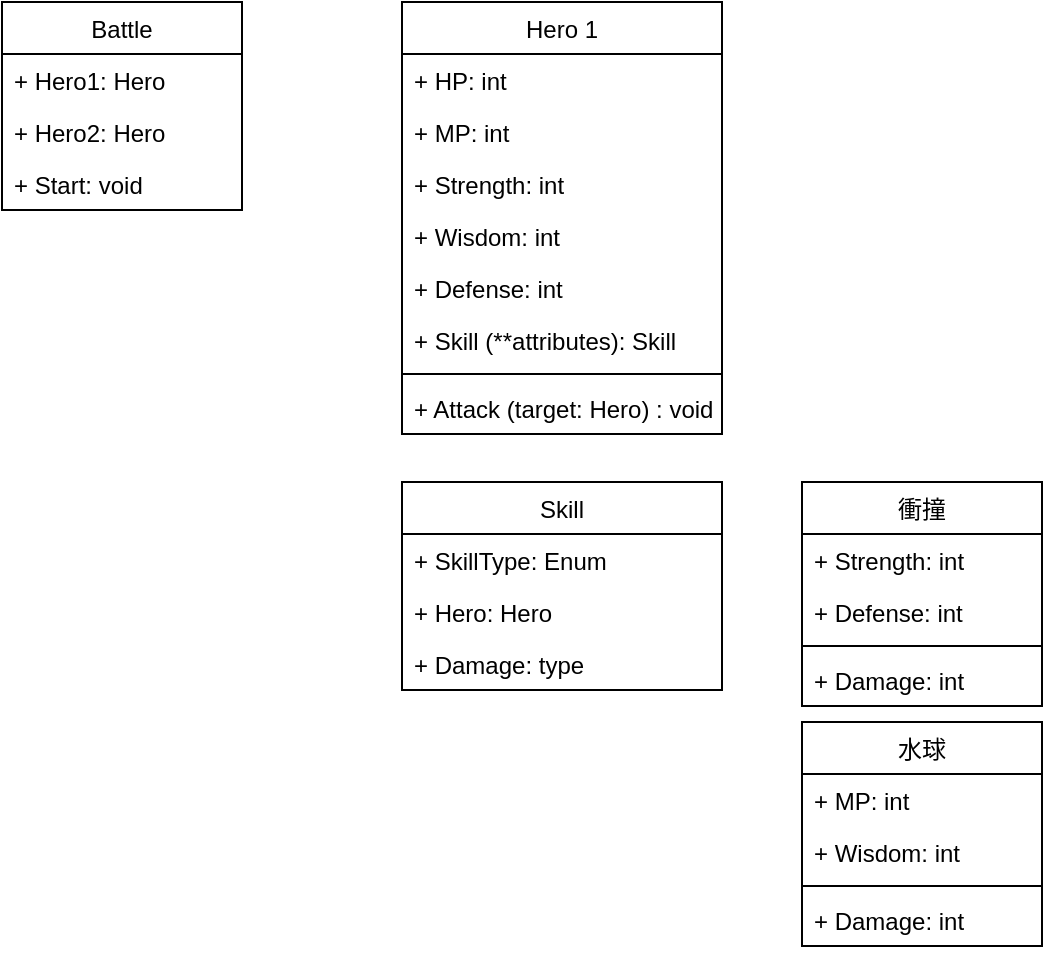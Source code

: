<mxfile version="15.2.5" type="device"><diagram id="4Nm4OBDEsoLFral86nJG" name="第1頁"><mxGraphModel dx="1086" dy="806" grid="1" gridSize="10" guides="1" tooltips="1" connect="1" arrows="1" fold="1" page="1" pageScale="1" pageWidth="827" pageHeight="1169" math="0" shadow="0"><root><mxCell id="0"/><mxCell id="1" parent="0"/><mxCell id="HxV0btjcBzbse1DPD5wT-1" value="Hero 1" style="swimlane;fontStyle=0;childLayout=stackLayout;horizontal=1;startSize=26;fillColor=none;horizontalStack=0;resizeParent=1;resizeParentMax=0;resizeLast=0;collapsible=1;marginBottom=0;" vertex="1" parent="1"><mxGeometry x="280" y="40" width="160" height="216" as="geometry"/></mxCell><mxCell id="HxV0btjcBzbse1DPD5wT-2" value="+ HP: int" style="text;strokeColor=none;fillColor=none;align=left;verticalAlign=top;spacingLeft=4;spacingRight=4;overflow=hidden;rotatable=0;points=[[0,0.5],[1,0.5]];portConstraint=eastwest;" vertex="1" parent="HxV0btjcBzbse1DPD5wT-1"><mxGeometry y="26" width="160" height="26" as="geometry"/></mxCell><mxCell id="HxV0btjcBzbse1DPD5wT-3" value="+ MP: int" style="text;strokeColor=none;fillColor=none;align=left;verticalAlign=top;spacingLeft=4;spacingRight=4;overflow=hidden;rotatable=0;points=[[0,0.5],[1,0.5]];portConstraint=eastwest;" vertex="1" parent="HxV0btjcBzbse1DPD5wT-1"><mxGeometry y="52" width="160" height="26" as="geometry"/></mxCell><mxCell id="HxV0btjcBzbse1DPD5wT-4" value="+ Strength: int" style="text;strokeColor=none;fillColor=none;align=left;verticalAlign=top;spacingLeft=4;spacingRight=4;overflow=hidden;rotatable=0;points=[[0,0.5],[1,0.5]];portConstraint=eastwest;" vertex="1" parent="HxV0btjcBzbse1DPD5wT-1"><mxGeometry y="78" width="160" height="26" as="geometry"/></mxCell><mxCell id="HxV0btjcBzbse1DPD5wT-5" value="+ Wisdom: int" style="text;strokeColor=none;fillColor=none;align=left;verticalAlign=top;spacingLeft=4;spacingRight=4;overflow=hidden;rotatable=0;points=[[0,0.5],[1,0.5]];portConstraint=eastwest;" vertex="1" parent="HxV0btjcBzbse1DPD5wT-1"><mxGeometry y="104" width="160" height="26" as="geometry"/></mxCell><mxCell id="HxV0btjcBzbse1DPD5wT-6" value="+ Defense: int" style="text;strokeColor=none;fillColor=none;align=left;verticalAlign=top;spacingLeft=4;spacingRight=4;overflow=hidden;rotatable=0;points=[[0,0.5],[1,0.5]];portConstraint=eastwest;" vertex="1" parent="HxV0btjcBzbse1DPD5wT-1"><mxGeometry y="130" width="160" height="26" as="geometry"/></mxCell><mxCell id="HxV0btjcBzbse1DPD5wT-14" value="+ Skill (**attributes): Skill" style="text;strokeColor=none;fillColor=none;align=left;verticalAlign=top;spacingLeft=4;spacingRight=4;overflow=hidden;rotatable=0;points=[[0,0.5],[1,0.5]];portConstraint=eastwest;" vertex="1" parent="HxV0btjcBzbse1DPD5wT-1"><mxGeometry y="156" width="160" height="26" as="geometry"/></mxCell><mxCell id="HxV0btjcBzbse1DPD5wT-13" value="" style="line;strokeWidth=1;fillColor=none;align=left;verticalAlign=middle;spacingTop=-1;spacingLeft=3;spacingRight=3;rotatable=0;labelPosition=right;points=[];portConstraint=eastwest;" vertex="1" parent="HxV0btjcBzbse1DPD5wT-1"><mxGeometry y="182" width="160" height="8" as="geometry"/></mxCell><mxCell id="HxV0btjcBzbse1DPD5wT-31" value="+ Attack (target: Hero) : void" style="text;strokeColor=none;fillColor=none;align=left;verticalAlign=top;spacingLeft=4;spacingRight=4;overflow=hidden;rotatable=0;points=[[0,0.5],[1,0.5]];portConstraint=eastwest;" vertex="1" parent="HxV0btjcBzbse1DPD5wT-1"><mxGeometry y="190" width="160" height="26" as="geometry"/></mxCell><mxCell id="HxV0btjcBzbse1DPD5wT-7" value="衝撞" style="swimlane;fontStyle=0;childLayout=stackLayout;horizontal=1;startSize=26;fillColor=none;horizontalStack=0;resizeParent=1;resizeParentMax=0;resizeLast=0;collapsible=1;marginBottom=0;" vertex="1" parent="1"><mxGeometry x="480" y="280" width="120" height="112" as="geometry"/></mxCell><mxCell id="HxV0btjcBzbse1DPD5wT-8" value="+ Strength: int" style="text;strokeColor=none;fillColor=none;align=left;verticalAlign=top;spacingLeft=4;spacingRight=4;overflow=hidden;rotatable=0;points=[[0,0.5],[1,0.5]];portConstraint=eastwest;" vertex="1" parent="HxV0btjcBzbse1DPD5wT-7"><mxGeometry y="26" width="120" height="26" as="geometry"/></mxCell><mxCell id="HxV0btjcBzbse1DPD5wT-25" value="+ Defense: int" style="text;strokeColor=none;fillColor=none;align=left;verticalAlign=top;spacingLeft=4;spacingRight=4;overflow=hidden;rotatable=0;points=[[0,0.5],[1,0.5]];portConstraint=eastwest;" vertex="1" parent="HxV0btjcBzbse1DPD5wT-7"><mxGeometry y="52" width="120" height="26" as="geometry"/></mxCell><mxCell id="HxV0btjcBzbse1DPD5wT-27" value="" style="line;strokeWidth=1;fillColor=none;align=left;verticalAlign=middle;spacingTop=-1;spacingLeft=3;spacingRight=3;rotatable=0;labelPosition=right;points=[];portConstraint=eastwest;" vertex="1" parent="HxV0btjcBzbse1DPD5wT-7"><mxGeometry y="78" width="120" height="8" as="geometry"/></mxCell><mxCell id="HxV0btjcBzbse1DPD5wT-28" value="+ Damage: int" style="text;strokeColor=none;fillColor=none;align=left;verticalAlign=top;spacingLeft=4;spacingRight=4;overflow=hidden;rotatable=0;points=[[0,0.5],[1,0.5]];portConstraint=eastwest;" vertex="1" parent="HxV0btjcBzbse1DPD5wT-7"><mxGeometry y="86" width="120" height="26" as="geometry"/></mxCell><mxCell id="HxV0btjcBzbse1DPD5wT-11" value="水球" style="swimlane;fontStyle=0;childLayout=stackLayout;horizontal=1;startSize=26;fillColor=none;horizontalStack=0;resizeParent=1;resizeParentMax=0;resizeLast=0;collapsible=1;marginBottom=0;" vertex="1" parent="1"><mxGeometry x="480" y="400" width="120" height="112" as="geometry"/></mxCell><mxCell id="HxV0btjcBzbse1DPD5wT-26" value="+ MP: int" style="text;strokeColor=none;fillColor=none;align=left;verticalAlign=top;spacingLeft=4;spacingRight=4;overflow=hidden;rotatable=0;points=[[0,0.5],[1,0.5]];portConstraint=eastwest;" vertex="1" parent="HxV0btjcBzbse1DPD5wT-11"><mxGeometry y="26" width="120" height="26" as="geometry"/></mxCell><mxCell id="HxV0btjcBzbse1DPD5wT-12" value="+ Wisdom: int" style="text;strokeColor=none;fillColor=none;align=left;verticalAlign=top;spacingLeft=4;spacingRight=4;overflow=hidden;rotatable=0;points=[[0,0.5],[1,0.5]];portConstraint=eastwest;" vertex="1" parent="HxV0btjcBzbse1DPD5wT-11"><mxGeometry y="52" width="120" height="26" as="geometry"/></mxCell><mxCell id="HxV0btjcBzbse1DPD5wT-29" value="" style="line;strokeWidth=1;fillColor=none;align=left;verticalAlign=middle;spacingTop=-1;spacingLeft=3;spacingRight=3;rotatable=0;labelPosition=right;points=[];portConstraint=eastwest;" vertex="1" parent="HxV0btjcBzbse1DPD5wT-11"><mxGeometry y="78" width="120" height="8" as="geometry"/></mxCell><mxCell id="HxV0btjcBzbse1DPD5wT-30" value="+ Damage: int" style="text;strokeColor=none;fillColor=none;align=left;verticalAlign=top;spacingLeft=4;spacingRight=4;overflow=hidden;rotatable=0;points=[[0,0.5],[1,0.5]];portConstraint=eastwest;" vertex="1" parent="HxV0btjcBzbse1DPD5wT-11"><mxGeometry y="86" width="120" height="26" as="geometry"/></mxCell><mxCell id="HxV0btjcBzbse1DPD5wT-32" value="Skill" style="swimlane;fontStyle=0;childLayout=stackLayout;horizontal=1;startSize=26;fillColor=none;horizontalStack=0;resizeParent=1;resizeParentMax=0;resizeLast=0;collapsible=1;marginBottom=0;" vertex="1" parent="1"><mxGeometry x="280" y="280" width="160" height="104" as="geometry"/></mxCell><mxCell id="HxV0btjcBzbse1DPD5wT-33" value="+ SkillType: Enum" style="text;strokeColor=none;fillColor=none;align=left;verticalAlign=top;spacingLeft=4;spacingRight=4;overflow=hidden;rotatable=0;points=[[0,0.5],[1,0.5]];portConstraint=eastwest;" vertex="1" parent="HxV0btjcBzbse1DPD5wT-32"><mxGeometry y="26" width="160" height="26" as="geometry"/></mxCell><mxCell id="HxV0btjcBzbse1DPD5wT-34" value="+ Hero: Hero" style="text;strokeColor=none;fillColor=none;align=left;verticalAlign=top;spacingLeft=4;spacingRight=4;overflow=hidden;rotatable=0;points=[[0,0.5],[1,0.5]];portConstraint=eastwest;" vertex="1" parent="HxV0btjcBzbse1DPD5wT-32"><mxGeometry y="52" width="160" height="26" as="geometry"/></mxCell><mxCell id="HxV0btjcBzbse1DPD5wT-35" value="+ Damage: type" style="text;strokeColor=none;fillColor=none;align=left;verticalAlign=top;spacingLeft=4;spacingRight=4;overflow=hidden;rotatable=0;points=[[0,0.5],[1,0.5]];portConstraint=eastwest;" vertex="1" parent="HxV0btjcBzbse1DPD5wT-32"><mxGeometry y="78" width="160" height="26" as="geometry"/></mxCell><mxCell id="HxV0btjcBzbse1DPD5wT-37" value="Battle" style="swimlane;fontStyle=0;childLayout=stackLayout;horizontal=1;startSize=26;fillColor=none;horizontalStack=0;resizeParent=1;resizeParentMax=0;resizeLast=0;collapsible=1;marginBottom=0;" vertex="1" parent="1"><mxGeometry x="80" y="40" width="120" height="104" as="geometry"/></mxCell><mxCell id="HxV0btjcBzbse1DPD5wT-38" value="+ Hero1: Hero" style="text;strokeColor=none;fillColor=none;align=left;verticalAlign=top;spacingLeft=4;spacingRight=4;overflow=hidden;rotatable=0;points=[[0,0.5],[1,0.5]];portConstraint=eastwest;" vertex="1" parent="HxV0btjcBzbse1DPD5wT-37"><mxGeometry y="26" width="120" height="26" as="geometry"/></mxCell><mxCell id="HxV0btjcBzbse1DPD5wT-39" value="+ Hero2: Hero" style="text;strokeColor=none;fillColor=none;align=left;verticalAlign=top;spacingLeft=4;spacingRight=4;overflow=hidden;rotatable=0;points=[[0,0.5],[1,0.5]];portConstraint=eastwest;" vertex="1" parent="HxV0btjcBzbse1DPD5wT-37"><mxGeometry y="52" width="120" height="26" as="geometry"/></mxCell><mxCell id="HxV0btjcBzbse1DPD5wT-40" value="+ Start: void" style="text;strokeColor=none;fillColor=none;align=left;verticalAlign=top;spacingLeft=4;spacingRight=4;overflow=hidden;rotatable=0;points=[[0,0.5],[1,0.5]];portConstraint=eastwest;" vertex="1" parent="HxV0btjcBzbse1DPD5wT-37"><mxGeometry y="78" width="120" height="26" as="geometry"/></mxCell></root></mxGraphModel></diagram></mxfile>